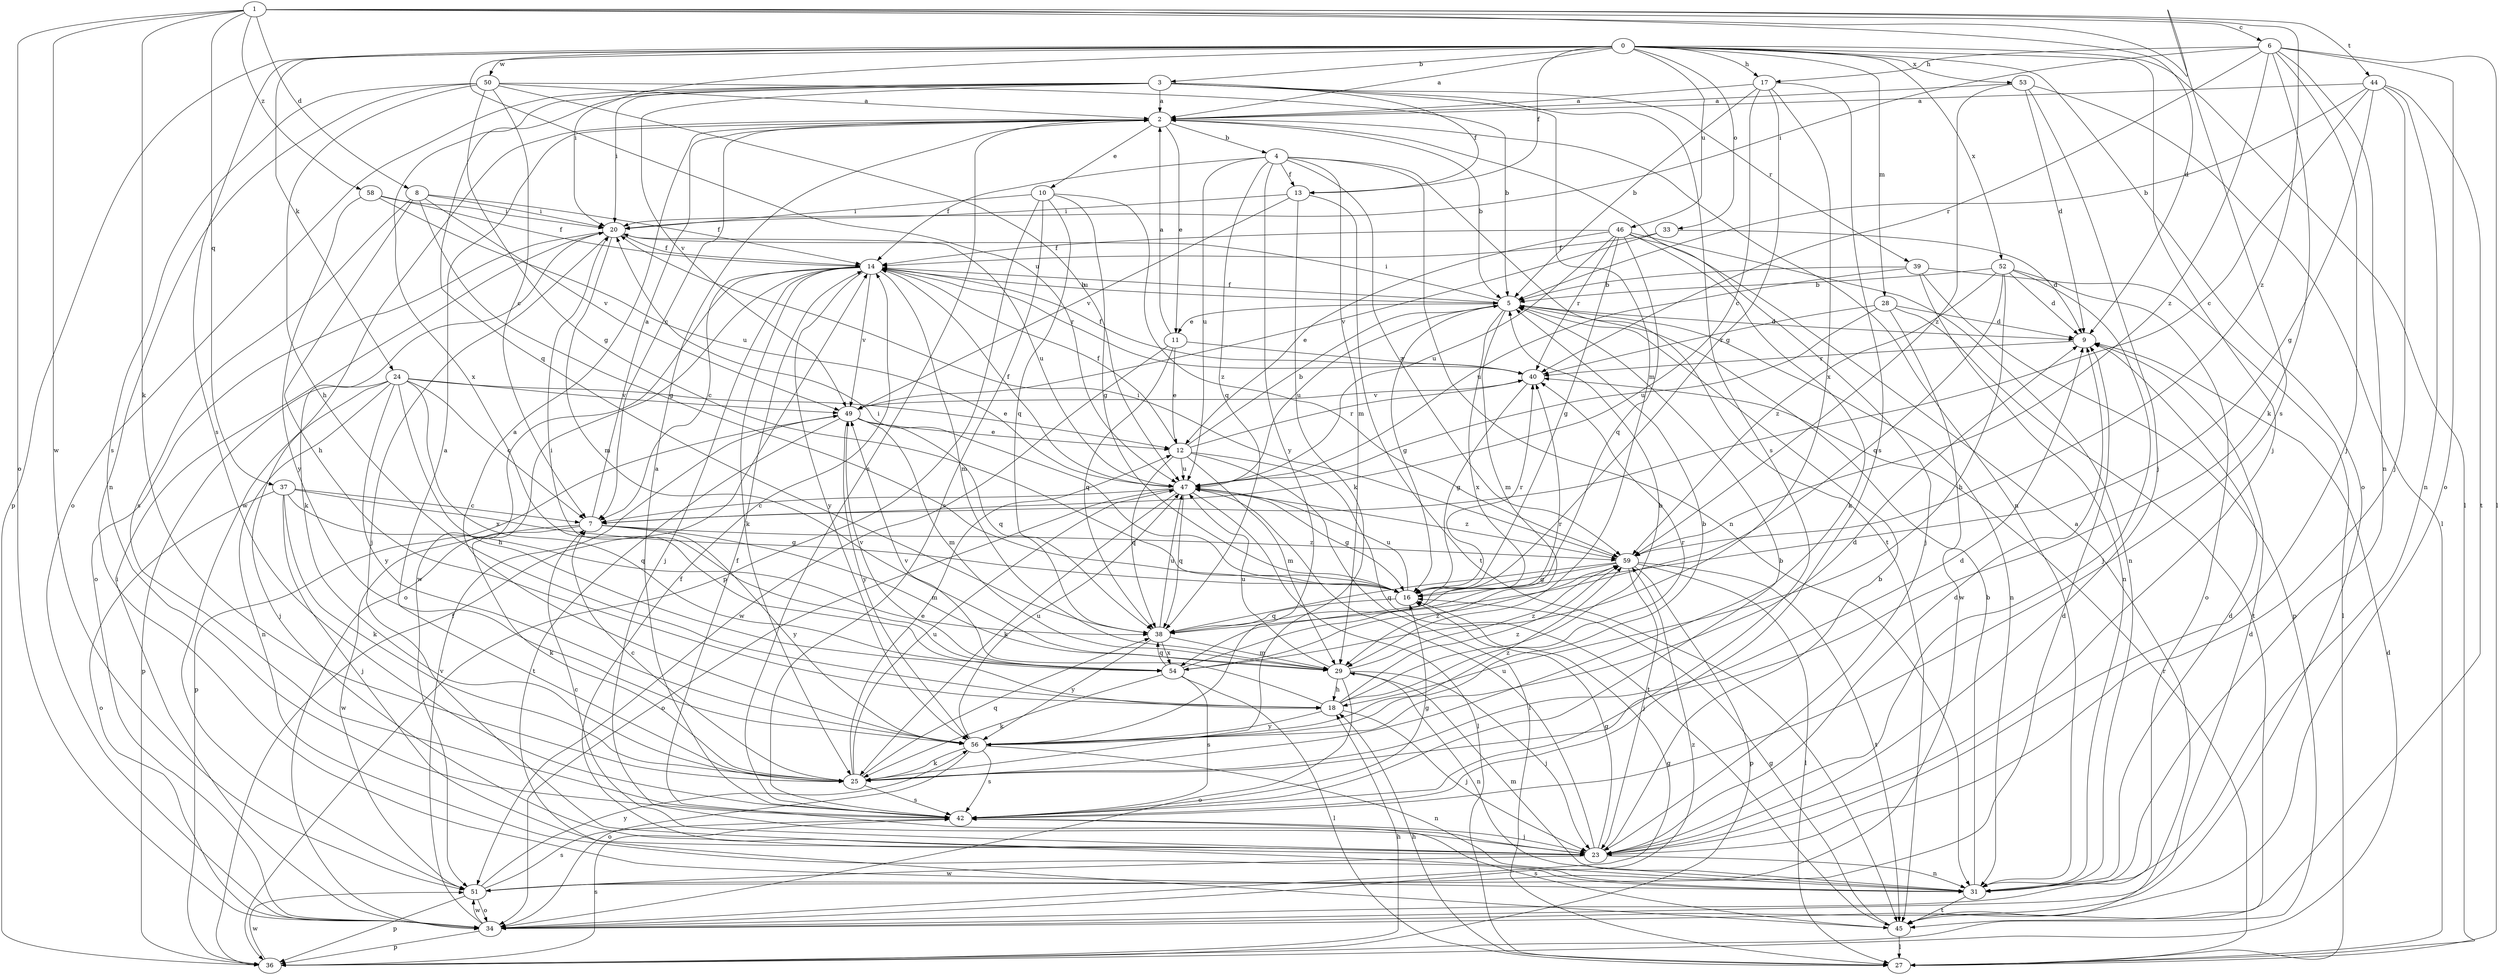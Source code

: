 strict digraph  {
0;
1;
2;
3;
4;
5;
6;
7;
8;
9;
10;
11;
12;
13;
14;
16;
17;
18;
20;
23;
24;
25;
27;
28;
29;
31;
33;
34;
36;
37;
38;
39;
40;
42;
44;
45;
46;
47;
49;
50;
51;
52;
53;
54;
56;
58;
59;
0 -> 2  [label=a];
0 -> 3  [label=b];
0 -> 13  [label=f];
0 -> 17  [label=h];
0 -> 20  [label=i];
0 -> 23  [label=j];
0 -> 24  [label=k];
0 -> 27  [label=l];
0 -> 28  [label=m];
0 -> 33  [label=o];
0 -> 34  [label=o];
0 -> 36  [label=p];
0 -> 42  [label=s];
0 -> 46  [label=u];
0 -> 47  [label=u];
0 -> 50  [label=w];
0 -> 52  [label=x];
0 -> 53  [label=x];
1 -> 6  [label=c];
1 -> 8  [label=d];
1 -> 9  [label=d];
1 -> 25  [label=k];
1 -> 34  [label=o];
1 -> 37  [label=q];
1 -> 42  [label=s];
1 -> 44  [label=t];
1 -> 51  [label=w];
1 -> 58  [label=z];
1 -> 59  [label=z];
2 -> 4  [label=b];
2 -> 5  [label=b];
2 -> 7  [label=c];
2 -> 10  [label=e];
2 -> 11  [label=e];
2 -> 31  [label=n];
2 -> 42  [label=s];
2 -> 51  [label=w];
3 -> 2  [label=a];
3 -> 13  [label=f];
3 -> 20  [label=i];
3 -> 29  [label=m];
3 -> 34  [label=o];
3 -> 38  [label=q];
3 -> 39  [label=r];
3 -> 42  [label=s];
3 -> 49  [label=v];
3 -> 54  [label=x];
4 -> 13  [label=f];
4 -> 14  [label=f];
4 -> 29  [label=m];
4 -> 31  [label=n];
4 -> 38  [label=q];
4 -> 45  [label=t];
4 -> 47  [label=u];
4 -> 56  [label=y];
4 -> 59  [label=z];
5 -> 9  [label=d];
5 -> 11  [label=e];
5 -> 14  [label=f];
5 -> 16  [label=g];
5 -> 20  [label=i];
5 -> 29  [label=m];
5 -> 31  [label=n];
5 -> 47  [label=u];
5 -> 54  [label=x];
6 -> 17  [label=h];
6 -> 20  [label=i];
6 -> 23  [label=j];
6 -> 25  [label=k];
6 -> 27  [label=l];
6 -> 31  [label=n];
6 -> 34  [label=o];
6 -> 40  [label=r];
6 -> 59  [label=z];
7 -> 2  [label=a];
7 -> 25  [label=k];
7 -> 29  [label=m];
7 -> 51  [label=w];
7 -> 56  [label=y];
7 -> 59  [label=z];
8 -> 14  [label=f];
8 -> 16  [label=g];
8 -> 18  [label=h];
8 -> 20  [label=i];
8 -> 42  [label=s];
8 -> 49  [label=v];
9 -> 40  [label=r];
10 -> 16  [label=g];
10 -> 20  [label=i];
10 -> 36  [label=p];
10 -> 38  [label=q];
10 -> 42  [label=s];
10 -> 59  [label=z];
11 -> 2  [label=a];
11 -> 12  [label=e];
11 -> 38  [label=q];
11 -> 40  [label=r];
11 -> 51  [label=w];
12 -> 5  [label=b];
12 -> 14  [label=f];
12 -> 27  [label=l];
12 -> 29  [label=m];
12 -> 38  [label=q];
12 -> 40  [label=r];
12 -> 45  [label=t];
12 -> 47  [label=u];
13 -> 20  [label=i];
13 -> 25  [label=k];
13 -> 45  [label=t];
13 -> 49  [label=v];
14 -> 5  [label=b];
14 -> 7  [label=c];
14 -> 23  [label=j];
14 -> 25  [label=k];
14 -> 29  [label=m];
14 -> 34  [label=o];
14 -> 40  [label=r];
14 -> 49  [label=v];
14 -> 51  [label=w];
14 -> 56  [label=y];
16 -> 20  [label=i];
16 -> 38  [label=q];
16 -> 40  [label=r];
16 -> 47  [label=u];
17 -> 2  [label=a];
17 -> 5  [label=b];
17 -> 7  [label=c];
17 -> 16  [label=g];
17 -> 42  [label=s];
17 -> 54  [label=x];
18 -> 5  [label=b];
18 -> 23  [label=j];
18 -> 40  [label=r];
18 -> 49  [label=v];
18 -> 56  [label=y];
18 -> 59  [label=z];
20 -> 14  [label=f];
20 -> 23  [label=j];
20 -> 25  [label=k];
20 -> 29  [label=m];
20 -> 34  [label=o];
20 -> 47  [label=u];
23 -> 5  [label=b];
23 -> 7  [label=c];
23 -> 9  [label=d];
23 -> 14  [label=f];
23 -> 16  [label=g];
23 -> 31  [label=n];
23 -> 47  [label=u];
23 -> 51  [label=w];
24 -> 7  [label=c];
24 -> 12  [label=e];
24 -> 18  [label=h];
24 -> 23  [label=j];
24 -> 31  [label=n];
24 -> 36  [label=p];
24 -> 49  [label=v];
24 -> 54  [label=x];
24 -> 56  [label=y];
25 -> 2  [label=a];
25 -> 7  [label=c];
25 -> 9  [label=d];
25 -> 12  [label=e];
25 -> 38  [label=q];
25 -> 42  [label=s];
25 -> 47  [label=u];
27 -> 18  [label=h];
27 -> 40  [label=r];
28 -> 9  [label=d];
28 -> 40  [label=r];
28 -> 45  [label=t];
28 -> 47  [label=u];
28 -> 51  [label=w];
29 -> 18  [label=h];
29 -> 23  [label=j];
29 -> 31  [label=n];
29 -> 34  [label=o];
29 -> 47  [label=u];
29 -> 59  [label=z];
31 -> 5  [label=b];
31 -> 9  [label=d];
31 -> 14  [label=f];
31 -> 29  [label=m];
31 -> 45  [label=t];
33 -> 9  [label=d];
33 -> 14  [label=f];
33 -> 49  [label=v];
34 -> 9  [label=d];
34 -> 16  [label=g];
34 -> 20  [label=i];
34 -> 36  [label=p];
34 -> 49  [label=v];
34 -> 51  [label=w];
34 -> 59  [label=z];
36 -> 9  [label=d];
36 -> 14  [label=f];
36 -> 18  [label=h];
36 -> 42  [label=s];
36 -> 51  [label=w];
37 -> 7  [label=c];
37 -> 16  [label=g];
37 -> 23  [label=j];
37 -> 25  [label=k];
37 -> 34  [label=o];
37 -> 38  [label=q];
38 -> 29  [label=m];
38 -> 47  [label=u];
38 -> 54  [label=x];
38 -> 56  [label=y];
39 -> 5  [label=b];
39 -> 27  [label=l];
39 -> 31  [label=n];
39 -> 36  [label=p];
39 -> 47  [label=u];
40 -> 14  [label=f];
40 -> 16  [label=g];
40 -> 49  [label=v];
42 -> 2  [label=a];
42 -> 5  [label=b];
42 -> 16  [label=g];
42 -> 23  [label=j];
44 -> 2  [label=a];
44 -> 5  [label=b];
44 -> 7  [label=c];
44 -> 16  [label=g];
44 -> 23  [label=j];
44 -> 31  [label=n];
44 -> 45  [label=t];
45 -> 2  [label=a];
45 -> 16  [label=g];
45 -> 27  [label=l];
45 -> 42  [label=s];
46 -> 12  [label=e];
46 -> 14  [label=f];
46 -> 16  [label=g];
46 -> 23  [label=j];
46 -> 25  [label=k];
46 -> 31  [label=n];
46 -> 38  [label=q];
46 -> 40  [label=r];
46 -> 47  [label=u];
47 -> 7  [label=c];
47 -> 14  [label=f];
47 -> 16  [label=g];
47 -> 25  [label=k];
47 -> 27  [label=l];
47 -> 34  [label=o];
47 -> 38  [label=q];
47 -> 59  [label=z];
49 -> 12  [label=e];
49 -> 29  [label=m];
49 -> 36  [label=p];
49 -> 38  [label=q];
49 -> 45  [label=t];
49 -> 56  [label=y];
50 -> 2  [label=a];
50 -> 5  [label=b];
50 -> 7  [label=c];
50 -> 16  [label=g];
50 -> 18  [label=h];
50 -> 31  [label=n];
50 -> 42  [label=s];
50 -> 47  [label=u];
51 -> 9  [label=d];
51 -> 34  [label=o];
51 -> 36  [label=p];
51 -> 42  [label=s];
51 -> 56  [label=y];
52 -> 5  [label=b];
52 -> 9  [label=d];
52 -> 18  [label=h];
52 -> 23  [label=j];
52 -> 34  [label=o];
52 -> 38  [label=q];
52 -> 59  [label=z];
53 -> 2  [label=a];
53 -> 9  [label=d];
53 -> 23  [label=j];
53 -> 27  [label=l];
53 -> 59  [label=z];
54 -> 20  [label=i];
54 -> 25  [label=k];
54 -> 27  [label=l];
54 -> 38  [label=q];
54 -> 40  [label=r];
54 -> 42  [label=s];
54 -> 49  [label=v];
54 -> 59  [label=z];
56 -> 2  [label=a];
56 -> 5  [label=b];
56 -> 9  [label=d];
56 -> 25  [label=k];
56 -> 31  [label=n];
56 -> 34  [label=o];
56 -> 42  [label=s];
56 -> 47  [label=u];
56 -> 59  [label=z];
58 -> 14  [label=f];
58 -> 20  [label=i];
58 -> 47  [label=u];
58 -> 56  [label=y];
59 -> 16  [label=g];
59 -> 20  [label=i];
59 -> 23  [label=j];
59 -> 27  [label=l];
59 -> 36  [label=p];
59 -> 38  [label=q];
59 -> 45  [label=t];
}
